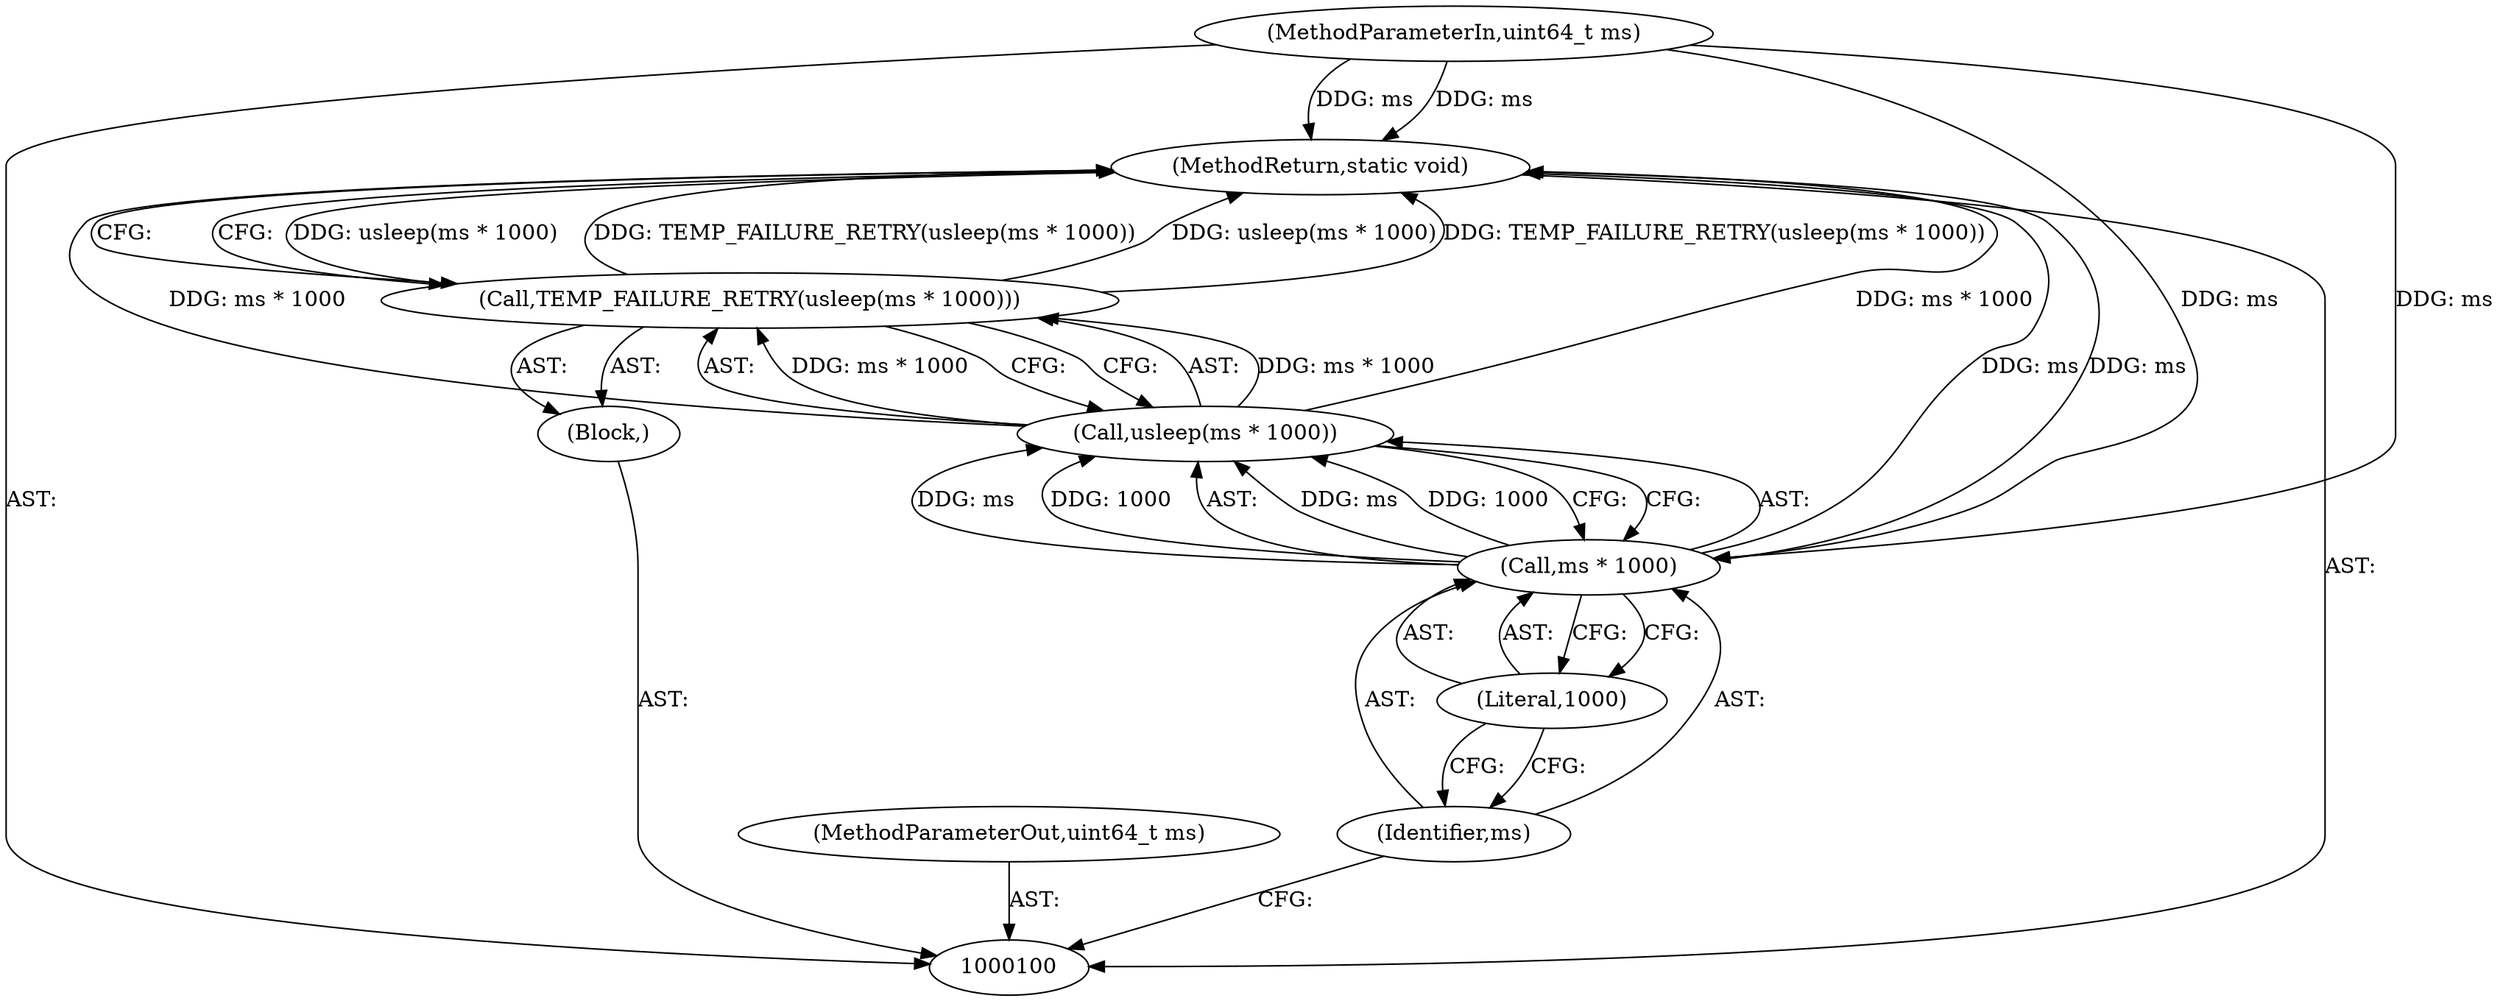 digraph "0_Android_472271b153c5dc53c28beac55480a8d8434b2d5c_66" {
"1000108" [label="(MethodReturn,static void)"];
"1000101" [label="(MethodParameterIn,uint64_t ms)"];
"1000127" [label="(MethodParameterOut,uint64_t ms)"];
"1000102" [label="(Block,)"];
"1000103" [label="(Call,TEMP_FAILURE_RETRY(usleep(ms * 1000)))"];
"1000104" [label="(Call,usleep(ms * 1000))"];
"1000105" [label="(Call,ms * 1000)"];
"1000106" [label="(Identifier,ms)"];
"1000107" [label="(Literal,1000)"];
"1000108" -> "1000100"  [label="AST: "];
"1000108" -> "1000103"  [label="CFG: "];
"1000103" -> "1000108"  [label="DDG: usleep(ms * 1000)"];
"1000103" -> "1000108"  [label="DDG: TEMP_FAILURE_RETRY(usleep(ms * 1000))"];
"1000104" -> "1000108"  [label="DDG: ms * 1000"];
"1000101" -> "1000108"  [label="DDG: ms"];
"1000105" -> "1000108"  [label="DDG: ms"];
"1000101" -> "1000100"  [label="AST: "];
"1000101" -> "1000108"  [label="DDG: ms"];
"1000101" -> "1000105"  [label="DDG: ms"];
"1000127" -> "1000100"  [label="AST: "];
"1000102" -> "1000100"  [label="AST: "];
"1000103" -> "1000102"  [label="AST: "];
"1000103" -> "1000102"  [label="AST: "];
"1000103" -> "1000104"  [label="CFG: "];
"1000104" -> "1000103"  [label="AST: "];
"1000108" -> "1000103"  [label="CFG: "];
"1000103" -> "1000108"  [label="DDG: usleep(ms * 1000)"];
"1000103" -> "1000108"  [label="DDG: TEMP_FAILURE_RETRY(usleep(ms * 1000))"];
"1000104" -> "1000103"  [label="DDG: ms * 1000"];
"1000104" -> "1000103"  [label="AST: "];
"1000104" -> "1000105"  [label="CFG: "];
"1000105" -> "1000104"  [label="AST: "];
"1000103" -> "1000104"  [label="CFG: "];
"1000104" -> "1000108"  [label="DDG: ms * 1000"];
"1000104" -> "1000103"  [label="DDG: ms * 1000"];
"1000105" -> "1000104"  [label="DDG: ms"];
"1000105" -> "1000104"  [label="DDG: 1000"];
"1000105" -> "1000104"  [label="AST: "];
"1000105" -> "1000107"  [label="CFG: "];
"1000106" -> "1000105"  [label="AST: "];
"1000107" -> "1000105"  [label="AST: "];
"1000104" -> "1000105"  [label="CFG: "];
"1000105" -> "1000108"  [label="DDG: ms"];
"1000105" -> "1000104"  [label="DDG: ms"];
"1000105" -> "1000104"  [label="DDG: 1000"];
"1000101" -> "1000105"  [label="DDG: ms"];
"1000106" -> "1000105"  [label="AST: "];
"1000106" -> "1000100"  [label="CFG: "];
"1000107" -> "1000106"  [label="CFG: "];
"1000107" -> "1000105"  [label="AST: "];
"1000107" -> "1000106"  [label="CFG: "];
"1000105" -> "1000107"  [label="CFG: "];
}
